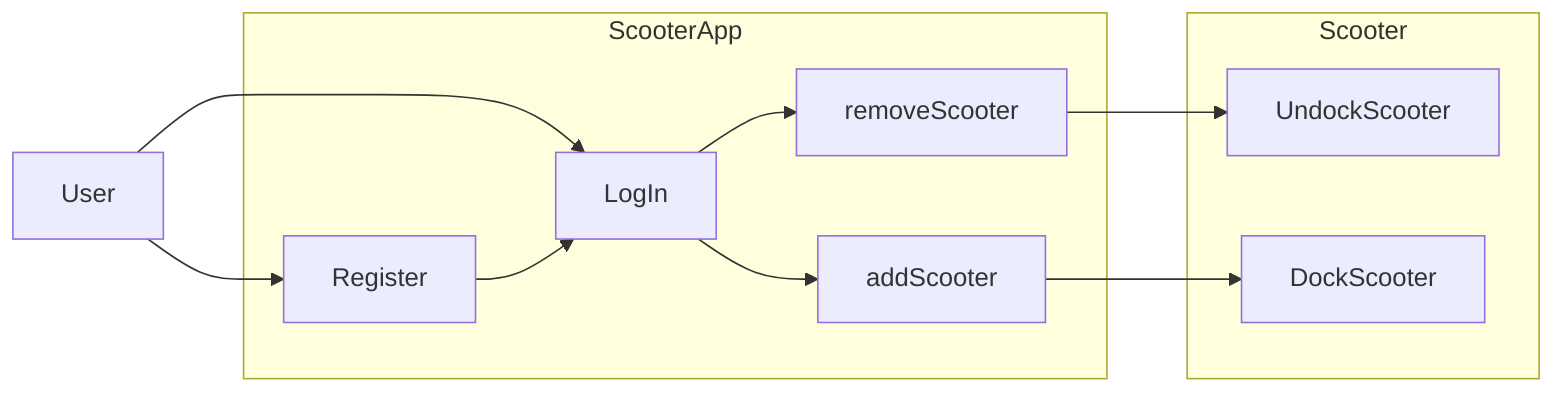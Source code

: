 flowchart LR
    User --> Register
    User --> LogIn

    subgraph ScooterApp
    Register --> LogIn
    LogIn --> removeScooter
    LogIn --> addScooter
    end

    subgraph Scooter
    removeScooter --> UndockScooter
    addScooter --> DockScooter
    end